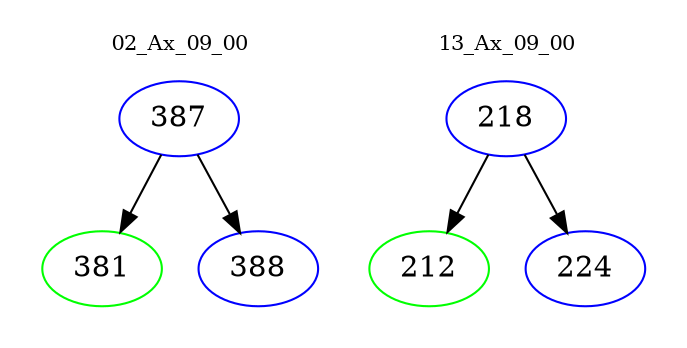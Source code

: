 digraph{
subgraph cluster_0 {
color = white
label = "02_Ax_09_00";
fontsize=10;
T0_387 [label="387", color="blue"]
T0_387 -> T0_381 [color="black"]
T0_381 [label="381", color="green"]
T0_387 -> T0_388 [color="black"]
T0_388 [label="388", color="blue"]
}
subgraph cluster_1 {
color = white
label = "13_Ax_09_00";
fontsize=10;
T1_218 [label="218", color="blue"]
T1_218 -> T1_212 [color="black"]
T1_212 [label="212", color="green"]
T1_218 -> T1_224 [color="black"]
T1_224 [label="224", color="blue"]
}
}
